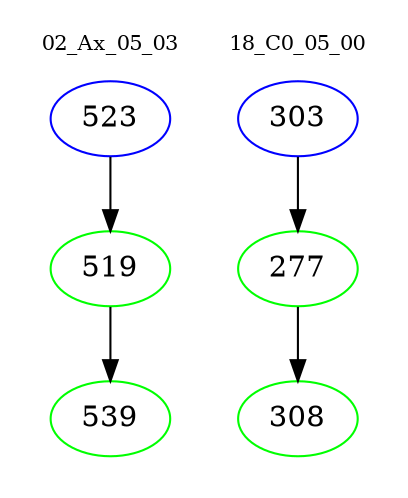 digraph{
subgraph cluster_0 {
color = white
label = "02_Ax_05_03";
fontsize=10;
T0_523 [label="523", color="blue"]
T0_523 -> T0_519 [color="black"]
T0_519 [label="519", color="green"]
T0_519 -> T0_539 [color="black"]
T0_539 [label="539", color="green"]
}
subgraph cluster_1 {
color = white
label = "18_C0_05_00";
fontsize=10;
T1_303 [label="303", color="blue"]
T1_303 -> T1_277 [color="black"]
T1_277 [label="277", color="green"]
T1_277 -> T1_308 [color="black"]
T1_308 [label="308", color="green"]
}
}
